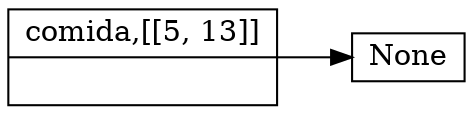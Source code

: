 digraph Pila {
	graph [rankdir=LR]
	node [height=.1 shape=record]
	<Pila.NodoPi object at 0x03525D90> [label="<f0> comida,[[5, 13]]|<f1>"]
	<Pila.NodoPi object at 0x03525D90> -> None
}
